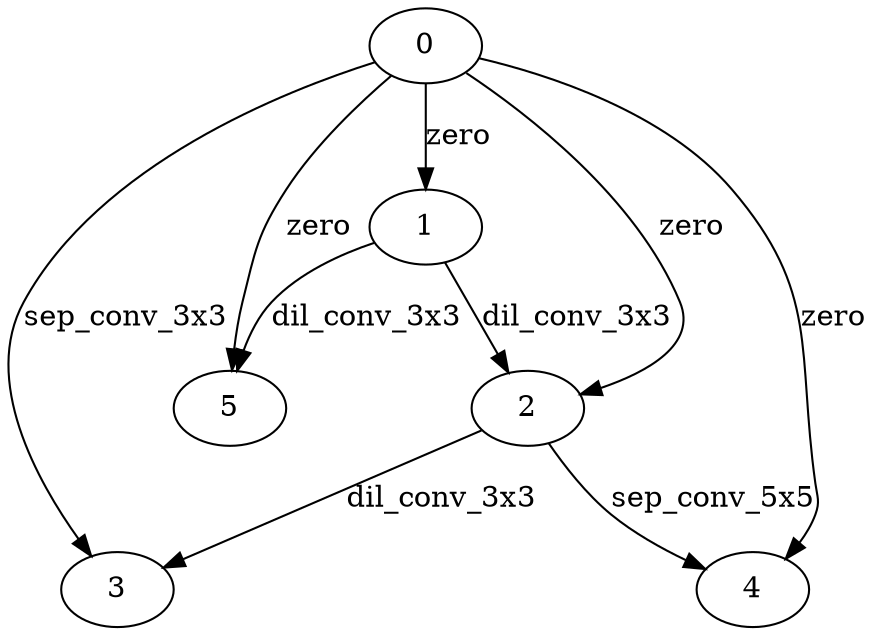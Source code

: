 digraph normal_cell_11 {
	0 -> 1 [label=zero]
	1 -> 2 [label=dil_conv_3x3]
	0 -> 2 [label=zero]
	2 -> 3 [label=dil_conv_3x3]
	0 -> 3 [label=sep_conv_3x3]
	2 -> 4 [label=sep_conv_5x5]
	0 -> 4 [label=zero]
	1 -> 5 [label=dil_conv_3x3]
	0 -> 5 [label=zero]
}
